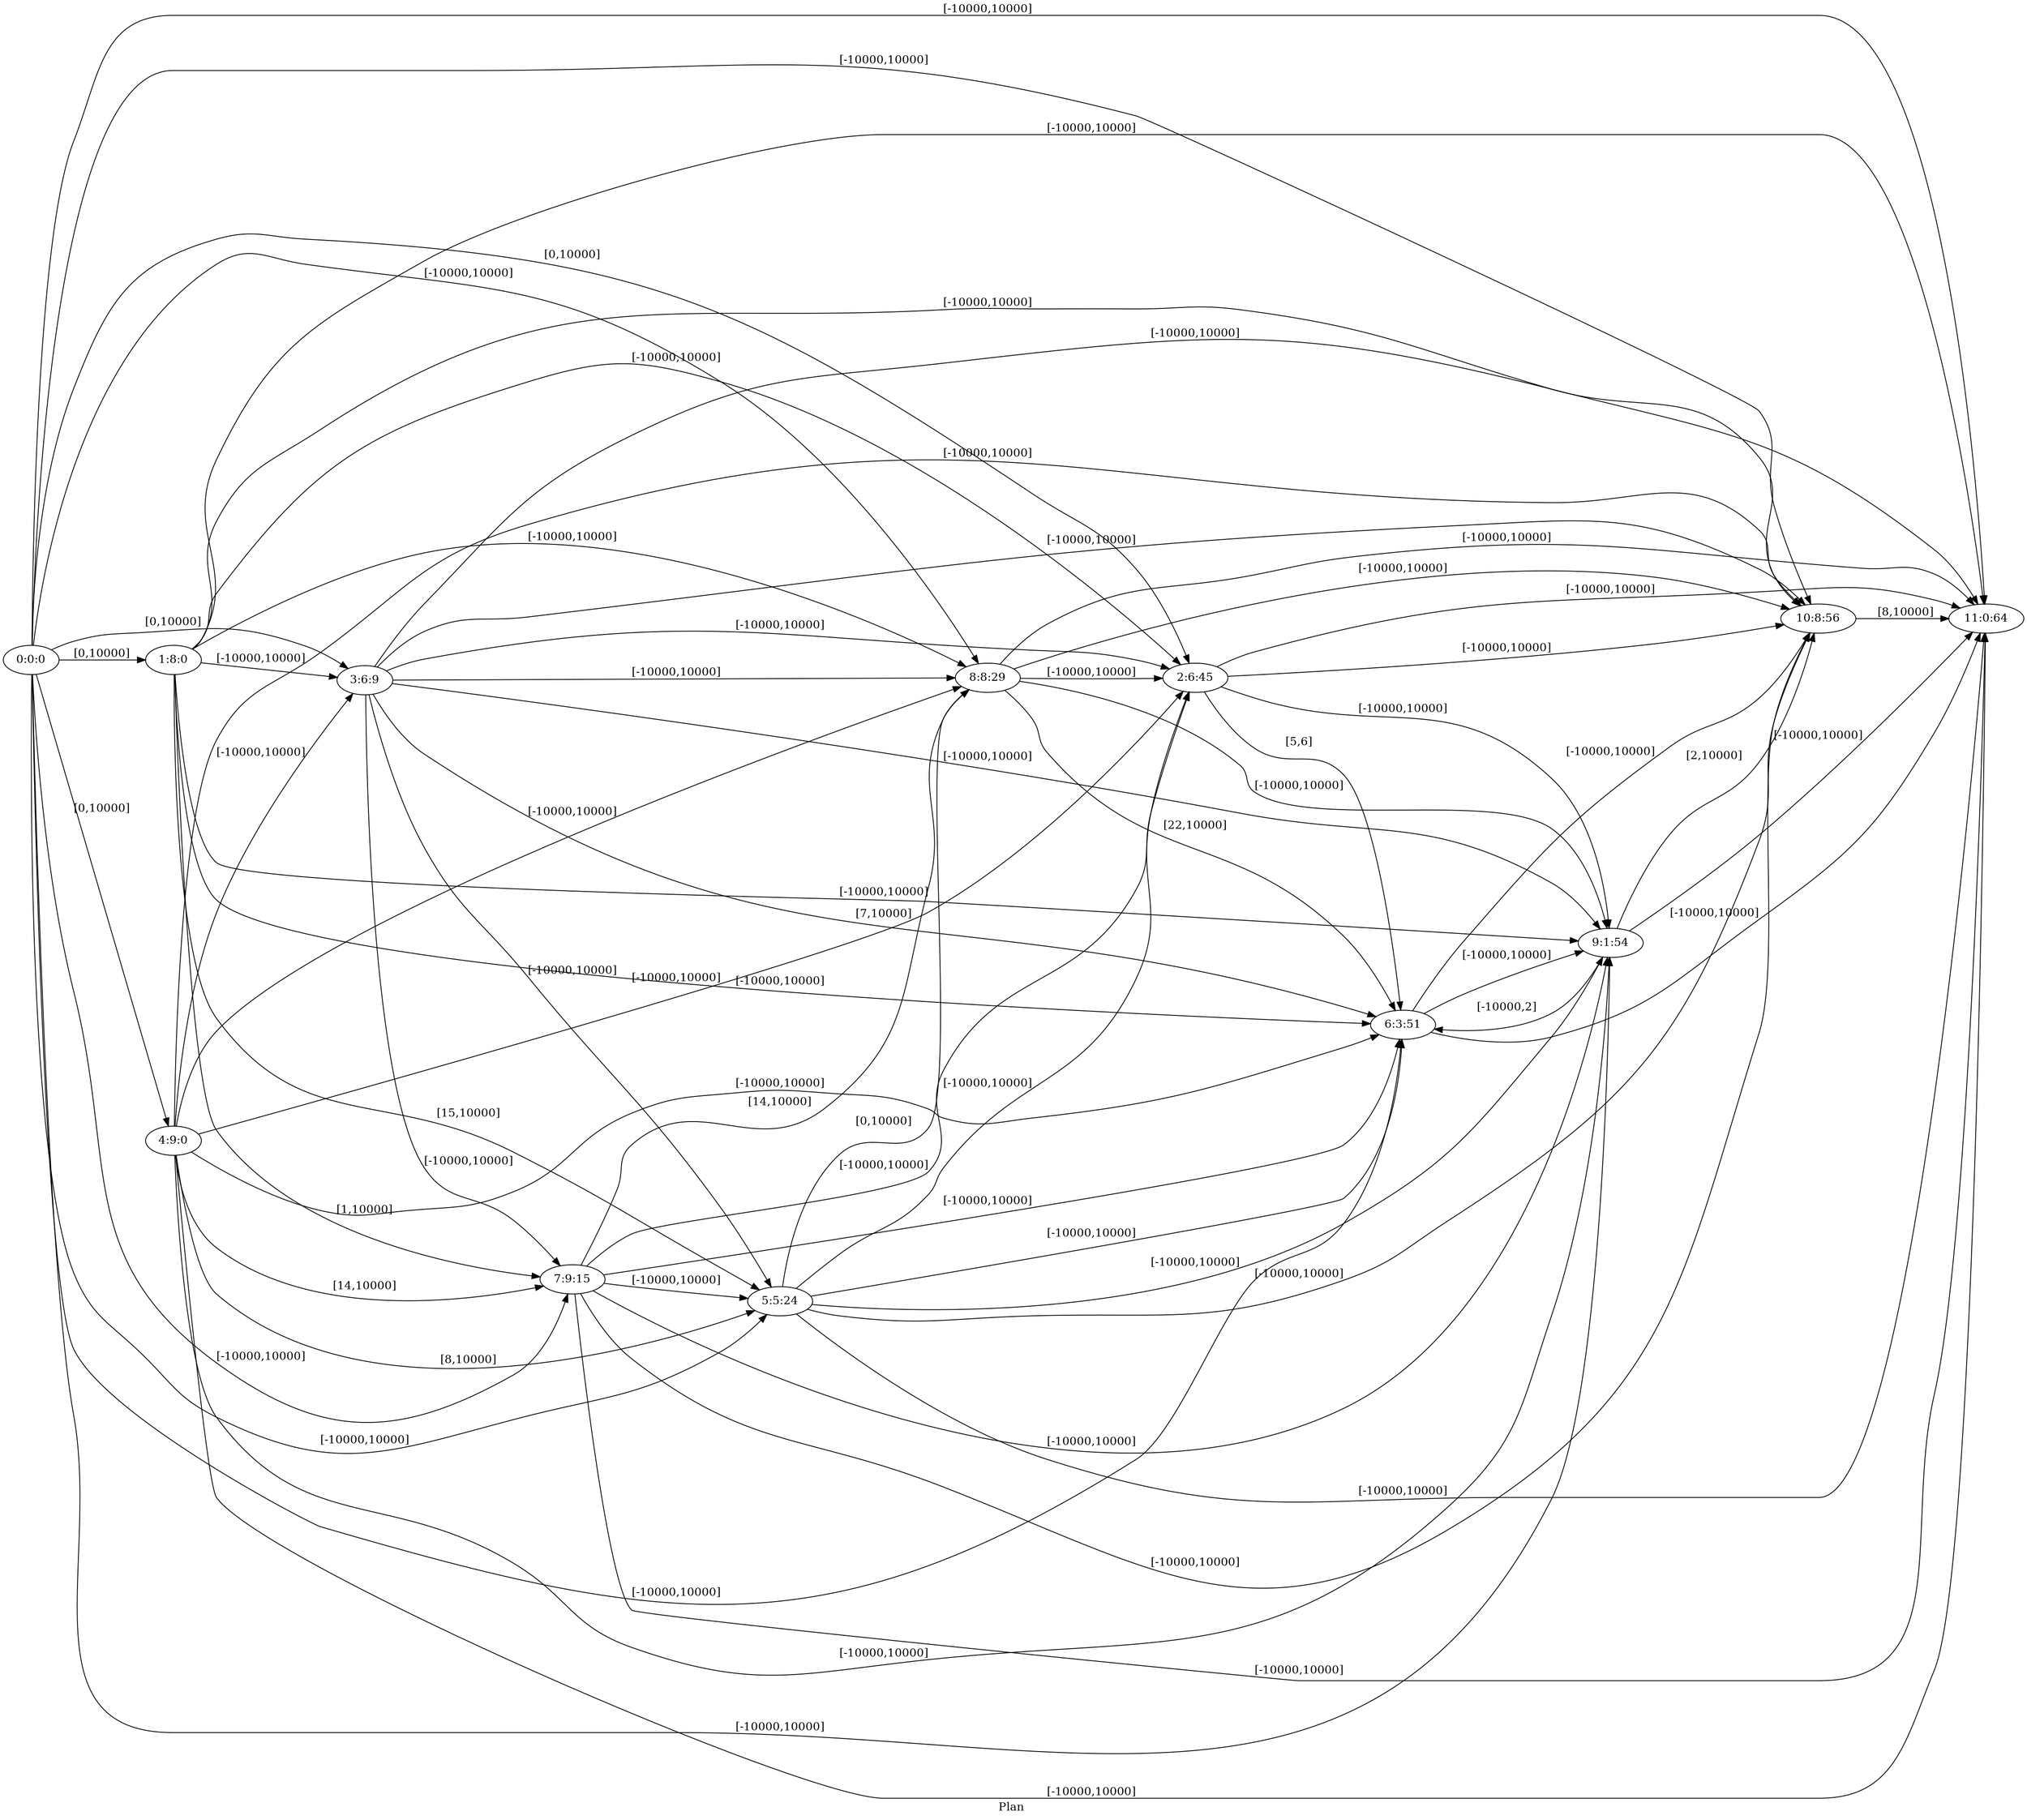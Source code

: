 digraph G {
 rankdir = LR;
 nodesep = .45; 
 size = 30;
label="Plan ";
 fldt = 0.599581;
"0:0:0"->"1:8:0"[ label = "[0,10000]"];
"0:0:0"->"2:6:45"[ label = "[0,10000]"];
"0:0:0"->"3:6:9"[ label = "[0,10000]"];
"0:0:0"->"4:9:0"[ label = "[0,10000]"];
"0:0:0"->"5:5:24"[ label = "[-10000,10000]"];
"0:0:0"->"6:3:51"[ label = "[-10000,10000]"];
"0:0:0"->"7:9:15"[ label = "[-10000,10000]"];
"0:0:0"->"8:8:29"[ label = "[-10000,10000]"];
"0:0:0"->"9:1:54"[ label = "[-10000,10000]"];
"0:0:0"->"10:8:56"[ label = "[-10000,10000]"];
"0:0:0"->"11:0:64"[ label = "[-10000,10000]"];
"1:8:0"->"2:6:45"[ label = "[-10000,10000]"];
"1:8:0"->"3:6:9"[ label = "[-10000,10000]"];
"1:8:0"->"5:5:24"[ label = "[15,10000]"];
"1:8:0"->"6:3:51"[ label = "[-10000,10000]"];
"1:8:0"->"7:9:15"[ label = "[1,10000]"];
"1:8:0"->"8:8:29"[ label = "[-10000,10000]"];
"1:8:0"->"9:1:54"[ label = "[-10000,10000]"];
"1:8:0"->"10:8:56"[ label = "[-10000,10000]"];
"1:8:0"->"11:0:64"[ label = "[-10000,10000]"];
"2:6:45"->"6:3:51"[ label = "[5,6]"];
"2:6:45"->"9:1:54"[ label = "[-10000,10000]"];
"2:6:45"->"10:8:56"[ label = "[-10000,10000]"];
"2:6:45"->"11:0:64"[ label = "[-10000,10000]"];
"3:6:9"->"2:6:45"[ label = "[-10000,10000]"];
"3:6:9"->"5:5:24"[ label = "[-10000,10000]"];
"3:6:9"->"6:3:51"[ label = "[7,10000]"];
"3:6:9"->"7:9:15"[ label = "[-10000,10000]"];
"3:6:9"->"8:8:29"[ label = "[-10000,10000]"];
"3:6:9"->"9:1:54"[ label = "[-10000,10000]"];
"3:6:9"->"10:8:56"[ label = "[-10000,10000]"];
"3:6:9"->"11:0:64"[ label = "[-10000,10000]"];
"4:9:0"->"2:6:45"[ label = "[-10000,10000]"];
"4:9:0"->"3:6:9"[ label = "[-10000,10000]"];
"4:9:0"->"5:5:24"[ label = "[8,10000]"];
"4:9:0"->"6:3:51"[ label = "[-10000,10000]"];
"4:9:0"->"7:9:15"[ label = "[14,10000]"];
"4:9:0"->"8:8:29"[ label = "[-10000,10000]"];
"4:9:0"->"9:1:54"[ label = "[-10000,10000]"];
"4:9:0"->"10:8:56"[ label = "[-10000,10000]"];
"4:9:0"->"11:0:64"[ label = "[-10000,10000]"];
"5:5:24"->"2:6:45"[ label = "[-10000,10000]"];
"5:5:24"->"6:3:51"[ label = "[-10000,10000]"];
"5:5:24"->"8:8:29"[ label = "[0,10000]"];
"5:5:24"->"9:1:54"[ label = "[-10000,10000]"];
"5:5:24"->"10:8:56"[ label = "[-10000,10000]"];
"5:5:24"->"11:0:64"[ label = "[-10000,10000]"];
"6:3:51"->"9:1:54"[ label = "[-10000,10000]"];
"6:3:51"->"10:8:56"[ label = "[-10000,10000]"];
"6:3:51"->"11:0:64"[ label = "[-10000,10000]"];
"7:9:15"->"2:6:45"[ label = "[-10000,10000]"];
"7:9:15"->"5:5:24"[ label = "[-10000,10000]"];
"7:9:15"->"6:3:51"[ label = "[-10000,10000]"];
"7:9:15"->"8:8:29"[ label = "[14,10000]"];
"7:9:15"->"9:1:54"[ label = "[-10000,10000]"];
"7:9:15"->"10:8:56"[ label = "[-10000,10000]"];
"7:9:15"->"11:0:64"[ label = "[-10000,10000]"];
"8:8:29"->"2:6:45"[ label = "[-10000,10000]"];
"8:8:29"->"6:3:51"[ label = "[22,10000]"];
"8:8:29"->"9:1:54"[ label = "[-10000,10000]"];
"8:8:29"->"10:8:56"[ label = "[-10000,10000]"];
"8:8:29"->"11:0:64"[ label = "[-10000,10000]"];
"9:1:54"->"6:3:51"[ label = "[-10000,2]"];
"9:1:54"->"10:8:56"[ label = "[2,10000]"];
"9:1:54"->"11:0:64"[ label = "[-10000,10000]"];
"10:8:56"->"11:0:64"[ label = "[8,10000]"];
}
